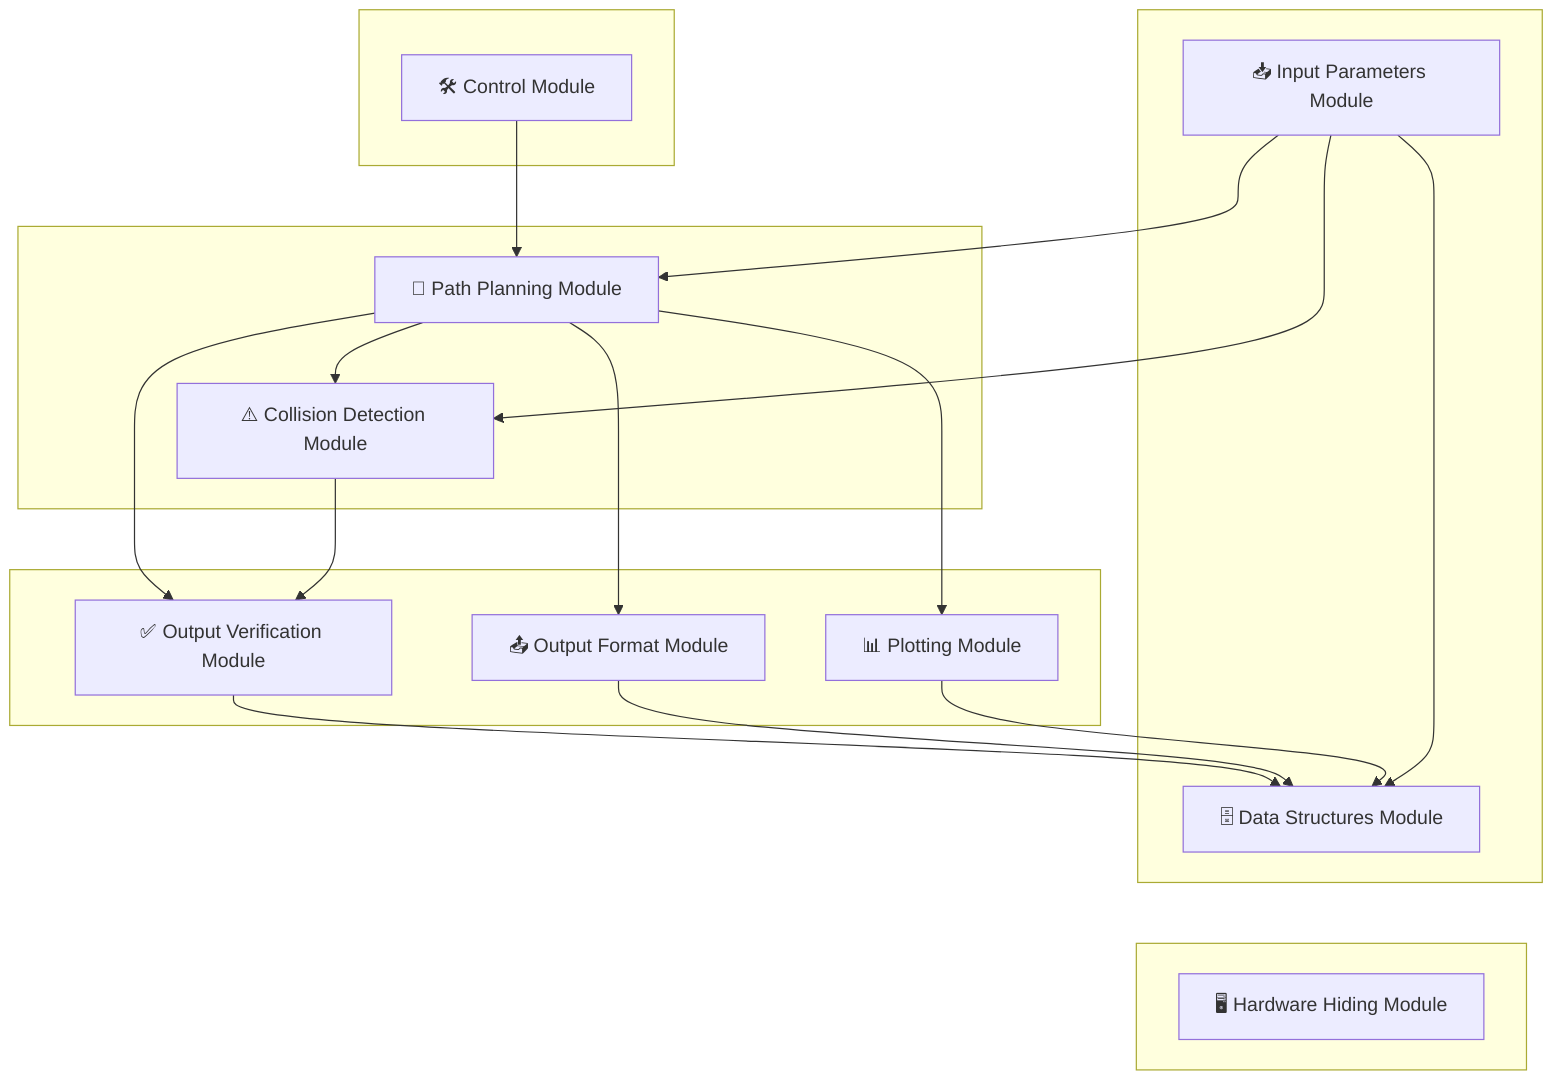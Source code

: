 flowchart TD

    %% 控制模块（放在顶部）
    subgraph ControlLayer [" "]
        ControlModule["🛠 Control Module"]
    end

    %% 核心路径规划和碰撞检测模块（放在中间）
    subgraph CoreLayer [" "]
        PathPlanningModule["📍 Path Planning Module"]
        CollisionDetectionModule["⚠️ Collision Detection Module"]
    end

    %% 输入和数据存储模块（放在左侧）
    subgraph InputLayer [" "]
        InputParametersModule["📥 Input Parameters Module"]
        DataStructuresModule["🗄 Data Structures Module"]
    end

    %% 输出、可视化和验证模块（放在右侧）
    subgraph OutputLayer [" "]
        OutputFormatModule["📤 Output Format Module"]
        OutputVerificationModule["✅ Output Verification Module"]
        PlottingModule["📊 Plotting Module"]
    end

    %% 硬件隐藏模块（放在右下角）
    subgraph HardwareLayer [" "]
        direction TB
        HardwareHidingModule["🖥 Hardware Hiding Module"]
    end

    %% 连接关系
    ControlModule --> PathPlanningModule
    PathPlanningModule --> CollisionDetectionModule
    PathPlanningModule --> OutputFormatModule
    PathPlanningModule --> OutputVerificationModule
    PathPlanningModule --> PlottingModule
    CollisionDetectionModule --> OutputVerificationModule
    OutputVerificationModule --> DataStructuresModule
    OutputFormatModule --> DataStructuresModule
    PlottingModule --> DataStructuresModule

    %% `InputParametersModule` 交互
    InputParametersModule --> PathPlanningModule
    InputParametersModule --> CollisionDetectionModule
    InputParametersModule --> DataStructuresModule

    %% 硬件模块 (独立，不与其他模块交互，放在右下角)
    DataStructuresModule ~~~ HardwareHidingModule